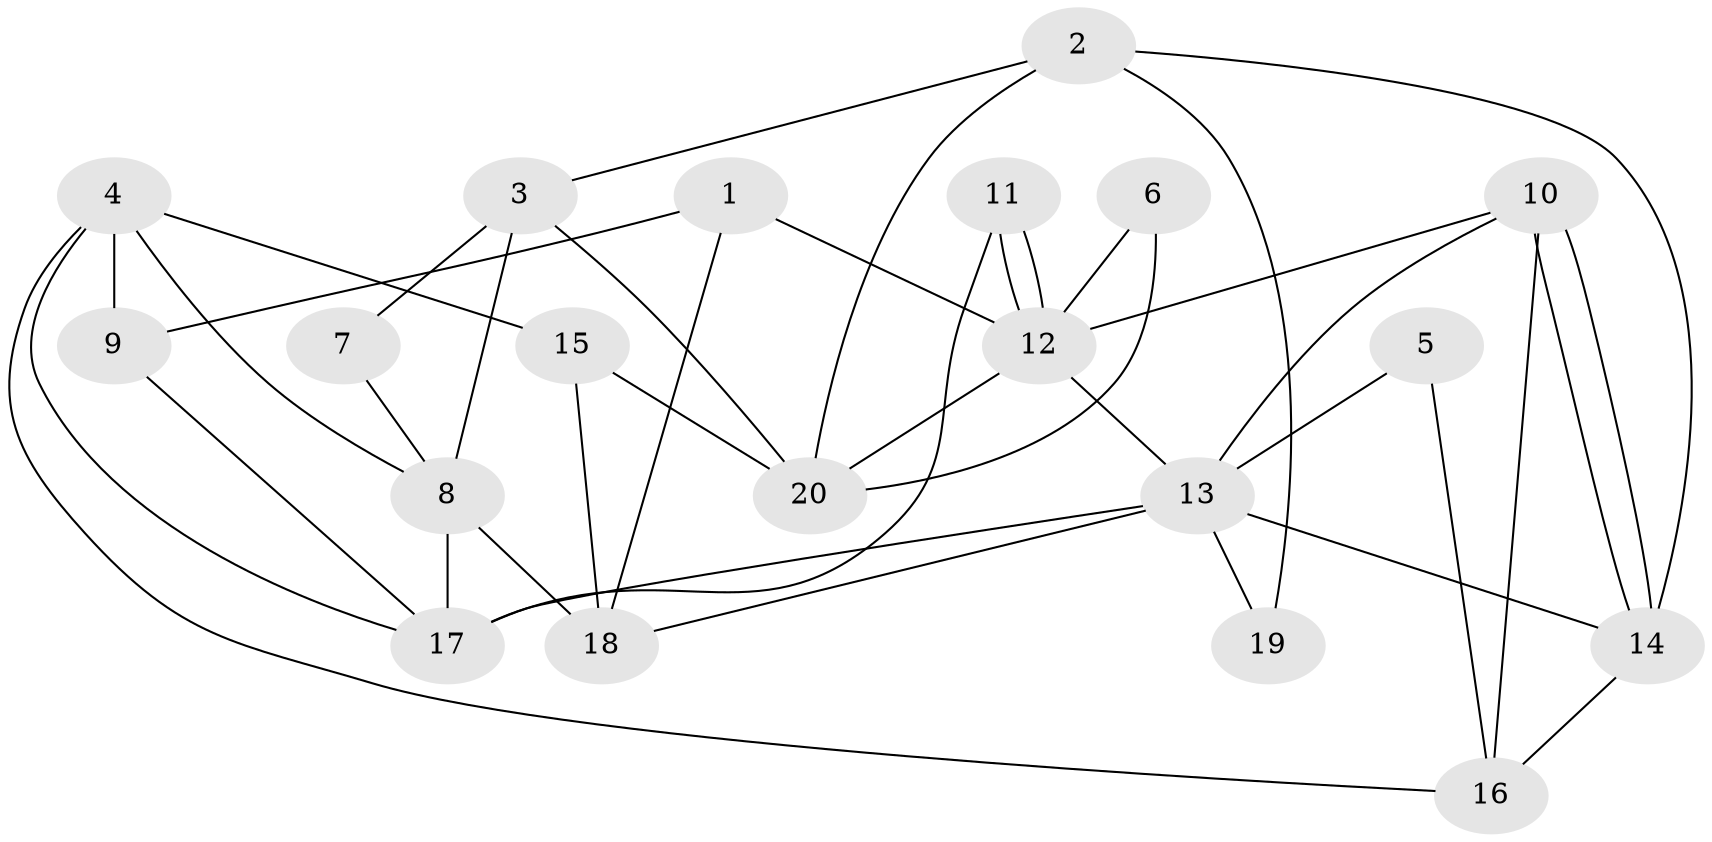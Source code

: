 // Generated by graph-tools (version 1.1) at 2025/46/02/15/25 05:46:28]
// undirected, 20 vertices, 40 edges
graph export_dot {
graph [start="1"]
  node [color=gray90,style=filled];
  1;
  2;
  3;
  4;
  5;
  6;
  7;
  8;
  9;
  10;
  11;
  12;
  13;
  14;
  15;
  16;
  17;
  18;
  19;
  20;
  1 -- 9;
  1 -- 12;
  1 -- 18;
  2 -- 20;
  2 -- 14;
  2 -- 3;
  2 -- 19;
  3 -- 8;
  3 -- 7;
  3 -- 20;
  4 -- 17;
  4 -- 15;
  4 -- 8;
  4 -- 9;
  4 -- 16;
  5 -- 16;
  5 -- 13;
  6 -- 20;
  6 -- 12;
  7 -- 8;
  8 -- 18;
  8 -- 17;
  9 -- 17;
  10 -- 14;
  10 -- 14;
  10 -- 13;
  10 -- 12;
  10 -- 16;
  11 -- 17;
  11 -- 12;
  11 -- 12;
  12 -- 13;
  12 -- 20;
  13 -- 14;
  13 -- 17;
  13 -- 18;
  13 -- 19;
  14 -- 16;
  15 -- 18;
  15 -- 20;
}
